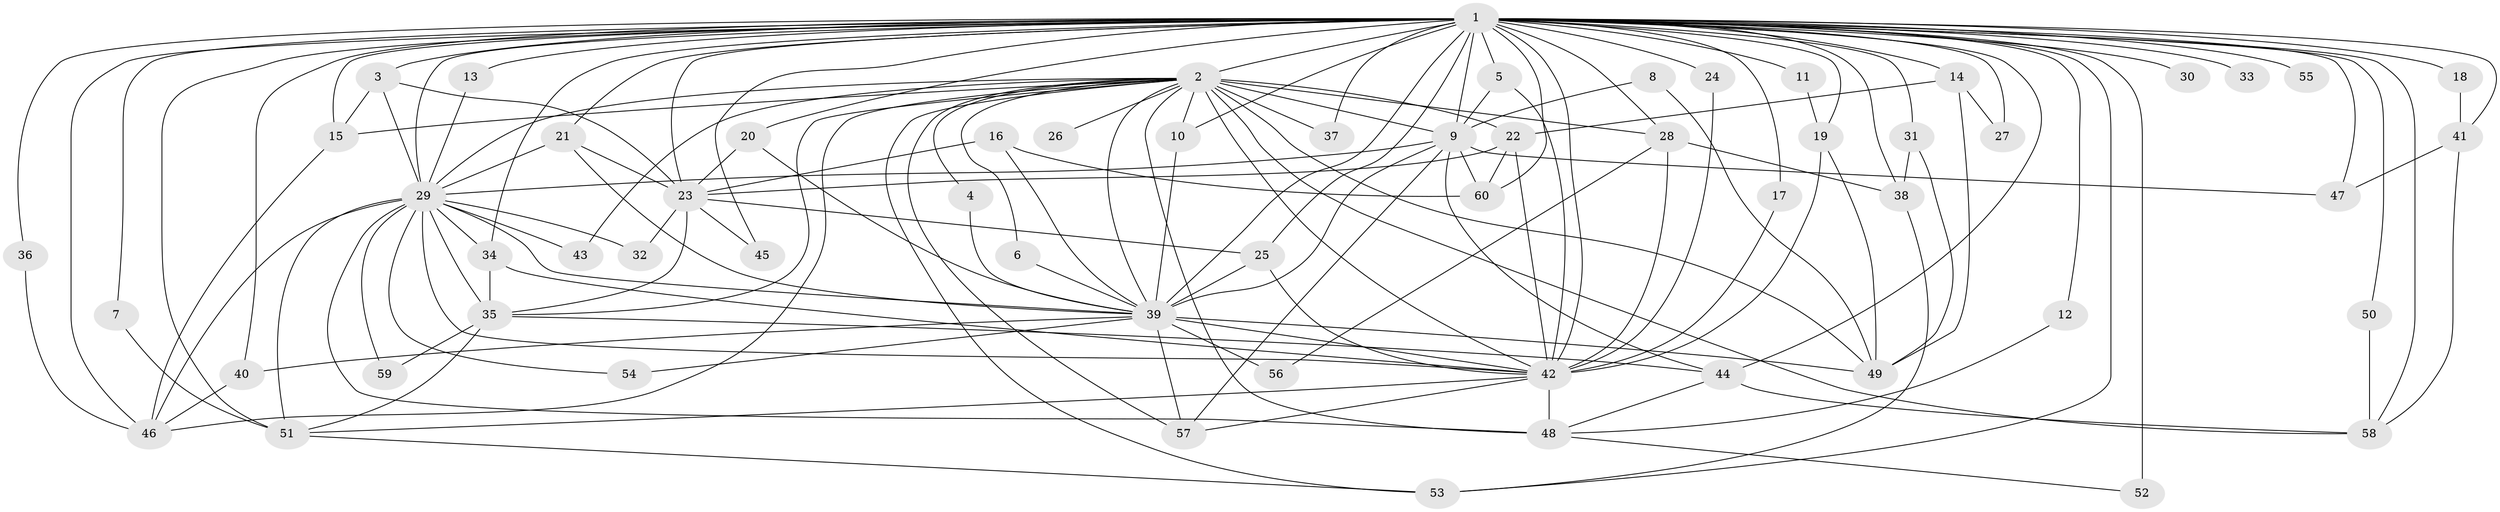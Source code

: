 // original degree distribution, {15: 0.008403361344537815, 21: 0.008403361344537815, 20: 0.008403361344537815, 22: 0.01680672268907563, 24: 0.008403361344537815, 18: 0.008403361344537815, 26: 0.008403361344537815, 25: 0.008403361344537815, 16: 0.008403361344537815, 4: 0.13445378151260504, 6: 0.03361344537815126, 3: 0.2184873949579832, 5: 0.05042016806722689, 2: 0.47058823529411764, 9: 0.008403361344537815}
// Generated by graph-tools (version 1.1) at 2025/49/03/09/25 03:49:32]
// undirected, 60 vertices, 150 edges
graph export_dot {
graph [start="1"]
  node [color=gray90,style=filled];
  1;
  2;
  3;
  4;
  5;
  6;
  7;
  8;
  9;
  10;
  11;
  12;
  13;
  14;
  15;
  16;
  17;
  18;
  19;
  20;
  21;
  22;
  23;
  24;
  25;
  26;
  27;
  28;
  29;
  30;
  31;
  32;
  33;
  34;
  35;
  36;
  37;
  38;
  39;
  40;
  41;
  42;
  43;
  44;
  45;
  46;
  47;
  48;
  49;
  50;
  51;
  52;
  53;
  54;
  55;
  56;
  57;
  58;
  59;
  60;
  1 -- 2 [weight=8.0];
  1 -- 3 [weight=1.0];
  1 -- 5 [weight=1.0];
  1 -- 7 [weight=1.0];
  1 -- 9 [weight=1.0];
  1 -- 10 [weight=1.0];
  1 -- 11 [weight=1.0];
  1 -- 12 [weight=1.0];
  1 -- 13 [weight=1.0];
  1 -- 14 [weight=1.0];
  1 -- 15 [weight=1.0];
  1 -- 17 [weight=1.0];
  1 -- 18 [weight=1.0];
  1 -- 19 [weight=2.0];
  1 -- 20 [weight=1.0];
  1 -- 21 [weight=1.0];
  1 -- 23 [weight=1.0];
  1 -- 24 [weight=2.0];
  1 -- 25 [weight=1.0];
  1 -- 27 [weight=1.0];
  1 -- 28 [weight=1.0];
  1 -- 29 [weight=5.0];
  1 -- 30 [weight=2.0];
  1 -- 31 [weight=1.0];
  1 -- 33 [weight=2.0];
  1 -- 34 [weight=1.0];
  1 -- 36 [weight=1.0];
  1 -- 37 [weight=1.0];
  1 -- 38 [weight=3.0];
  1 -- 39 [weight=8.0];
  1 -- 40 [weight=1.0];
  1 -- 41 [weight=2.0];
  1 -- 42 [weight=5.0];
  1 -- 44 [weight=3.0];
  1 -- 45 [weight=1.0];
  1 -- 46 [weight=1.0];
  1 -- 47 [weight=1.0];
  1 -- 50 [weight=1.0];
  1 -- 51 [weight=2.0];
  1 -- 52 [weight=2.0];
  1 -- 53 [weight=1.0];
  1 -- 55 [weight=2.0];
  1 -- 58 [weight=1.0];
  1 -- 60 [weight=1.0];
  2 -- 4 [weight=1.0];
  2 -- 6 [weight=1.0];
  2 -- 9 [weight=1.0];
  2 -- 10 [weight=1.0];
  2 -- 15 [weight=1.0];
  2 -- 22 [weight=1.0];
  2 -- 26 [weight=2.0];
  2 -- 28 [weight=2.0];
  2 -- 29 [weight=2.0];
  2 -- 35 [weight=1.0];
  2 -- 37 [weight=2.0];
  2 -- 39 [weight=4.0];
  2 -- 42 [weight=2.0];
  2 -- 43 [weight=1.0];
  2 -- 46 [weight=1.0];
  2 -- 48 [weight=1.0];
  2 -- 49 [weight=1.0];
  2 -- 53 [weight=1.0];
  2 -- 57 [weight=1.0];
  2 -- 58 [weight=1.0];
  3 -- 15 [weight=1.0];
  3 -- 23 [weight=1.0];
  3 -- 29 [weight=1.0];
  4 -- 39 [weight=1.0];
  5 -- 9 [weight=1.0];
  5 -- 42 [weight=1.0];
  6 -- 39 [weight=1.0];
  7 -- 51 [weight=1.0];
  8 -- 9 [weight=1.0];
  8 -- 49 [weight=1.0];
  9 -- 29 [weight=1.0];
  9 -- 39 [weight=1.0];
  9 -- 44 [weight=1.0];
  9 -- 47 [weight=1.0];
  9 -- 57 [weight=1.0];
  9 -- 60 [weight=1.0];
  10 -- 39 [weight=1.0];
  11 -- 19 [weight=1.0];
  12 -- 48 [weight=1.0];
  13 -- 29 [weight=1.0];
  14 -- 22 [weight=1.0];
  14 -- 27 [weight=1.0];
  14 -- 49 [weight=1.0];
  15 -- 46 [weight=1.0];
  16 -- 23 [weight=1.0];
  16 -- 39 [weight=1.0];
  16 -- 60 [weight=1.0];
  17 -- 42 [weight=1.0];
  18 -- 41 [weight=1.0];
  19 -- 42 [weight=1.0];
  19 -- 49 [weight=1.0];
  20 -- 23 [weight=1.0];
  20 -- 39 [weight=1.0];
  21 -- 23 [weight=1.0];
  21 -- 29 [weight=1.0];
  21 -- 39 [weight=1.0];
  22 -- 23 [weight=1.0];
  22 -- 42 [weight=1.0];
  22 -- 60 [weight=1.0];
  23 -- 25 [weight=1.0];
  23 -- 32 [weight=1.0];
  23 -- 35 [weight=1.0];
  23 -- 45 [weight=1.0];
  24 -- 42 [weight=1.0];
  25 -- 39 [weight=1.0];
  25 -- 42 [weight=1.0];
  28 -- 38 [weight=1.0];
  28 -- 42 [weight=1.0];
  28 -- 56 [weight=1.0];
  29 -- 32 [weight=1.0];
  29 -- 34 [weight=1.0];
  29 -- 35 [weight=1.0];
  29 -- 39 [weight=2.0];
  29 -- 42 [weight=1.0];
  29 -- 43 [weight=1.0];
  29 -- 46 [weight=1.0];
  29 -- 48 [weight=2.0];
  29 -- 51 [weight=1.0];
  29 -- 54 [weight=1.0];
  29 -- 59 [weight=1.0];
  31 -- 38 [weight=1.0];
  31 -- 49 [weight=1.0];
  34 -- 35 [weight=1.0];
  34 -- 42 [weight=1.0];
  35 -- 44 [weight=1.0];
  35 -- 51 [weight=1.0];
  35 -- 59 [weight=1.0];
  36 -- 46 [weight=1.0];
  38 -- 53 [weight=1.0];
  39 -- 40 [weight=1.0];
  39 -- 42 [weight=2.0];
  39 -- 49 [weight=1.0];
  39 -- 54 [weight=1.0];
  39 -- 56 [weight=1.0];
  39 -- 57 [weight=1.0];
  40 -- 46 [weight=1.0];
  41 -- 47 [weight=1.0];
  41 -- 58 [weight=1.0];
  42 -- 48 [weight=1.0];
  42 -- 51 [weight=1.0];
  42 -- 57 [weight=1.0];
  44 -- 48 [weight=1.0];
  44 -- 58 [weight=1.0];
  48 -- 52 [weight=1.0];
  50 -- 58 [weight=1.0];
  51 -- 53 [weight=1.0];
}
